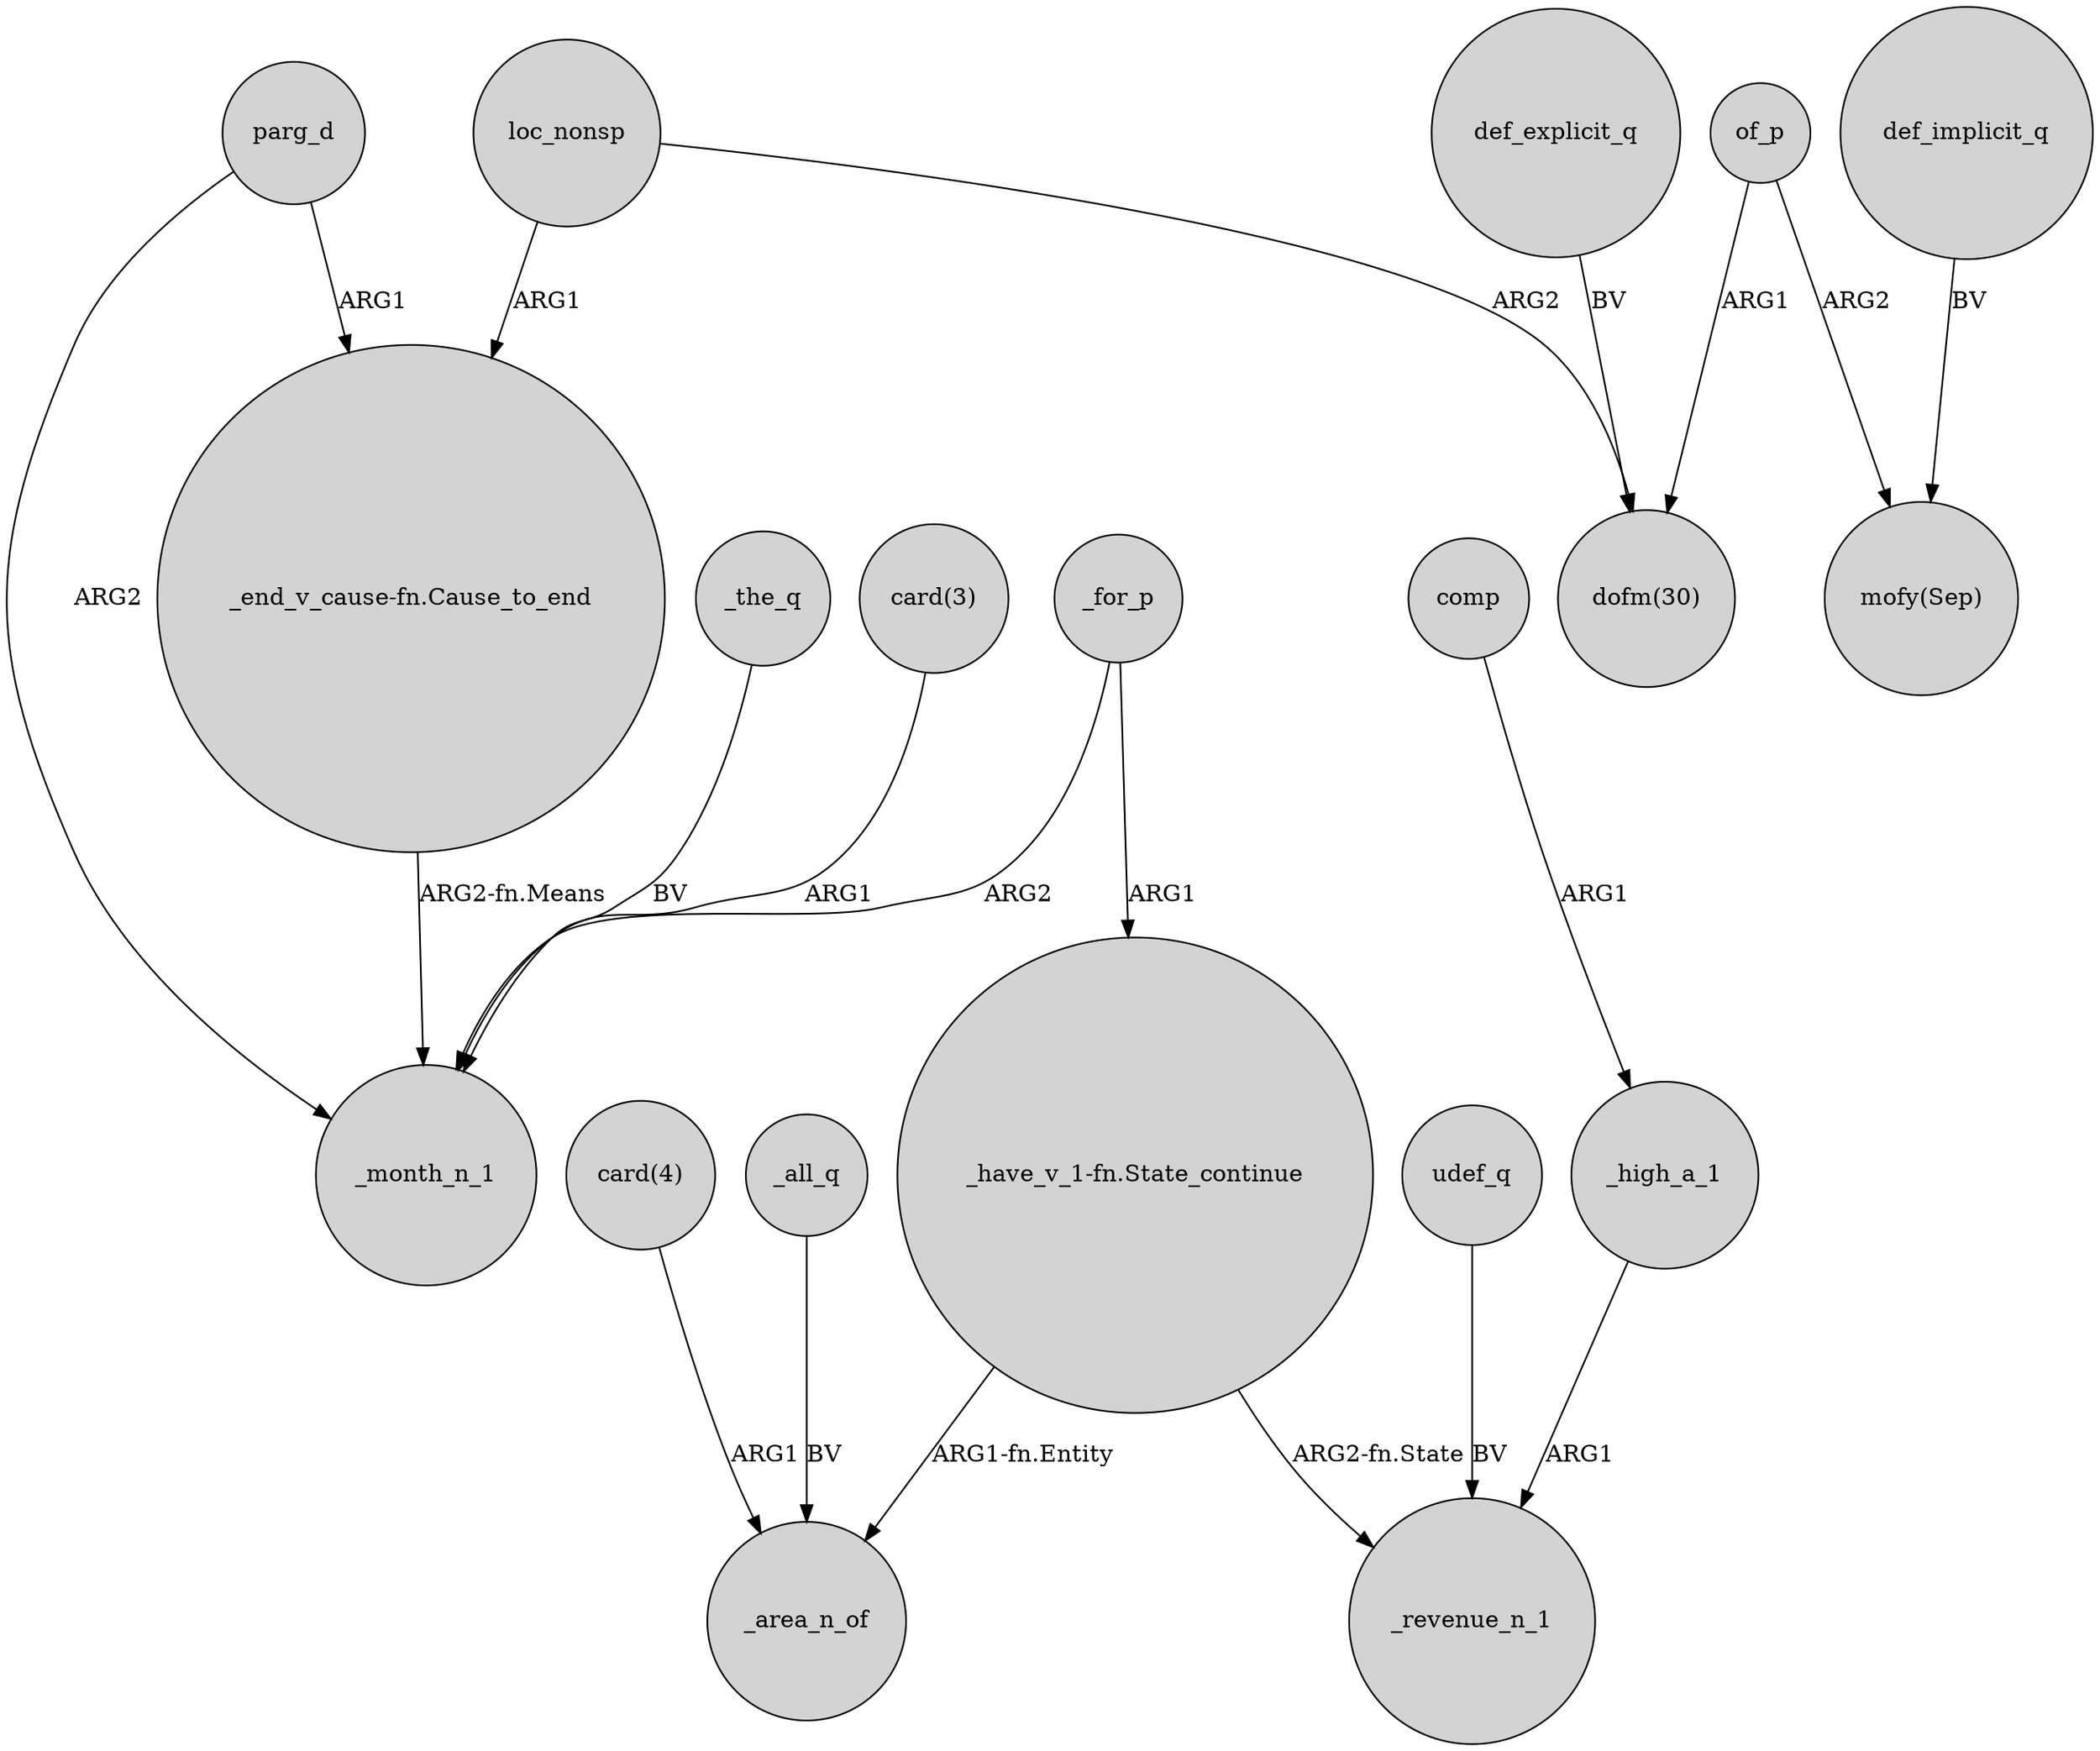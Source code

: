 digraph {
	node [shape=circle style=filled]
	parg_d -> "_end_v_cause-fn.Cause_to_end" [label=ARG1]
	_the_q -> _month_n_1 [label=BV]
	"card(4)" -> _area_n_of [label=ARG1]
	def_implicit_q -> "mofy(Sep)" [label=BV]
	"card(3)" -> _month_n_1 [label=ARG1]
	def_explicit_q -> "dofm(30)" [label=BV]
	of_p -> "mofy(Sep)" [label=ARG2]
	udef_q -> _revenue_n_1 [label=BV]
	parg_d -> _month_n_1 [label=ARG2]
	"_end_v_cause-fn.Cause_to_end" -> _month_n_1 [label="ARG2-fn.Means"]
	comp -> _high_a_1 [label=ARG1]
	loc_nonsp -> "_end_v_cause-fn.Cause_to_end" [label=ARG1]
	_high_a_1 -> _revenue_n_1 [label=ARG1]
	_all_q -> _area_n_of [label=BV]
	"_have_v_1-fn.State_continue" -> _area_n_of [label="ARG1-fn.Entity"]
	_for_p -> "_have_v_1-fn.State_continue" [label=ARG1]
	"_have_v_1-fn.State_continue" -> _revenue_n_1 [label="ARG2-fn.State"]
	of_p -> "dofm(30)" [label=ARG1]
	loc_nonsp -> "dofm(30)" [label=ARG2]
	_for_p -> _month_n_1 [label=ARG2]
}
